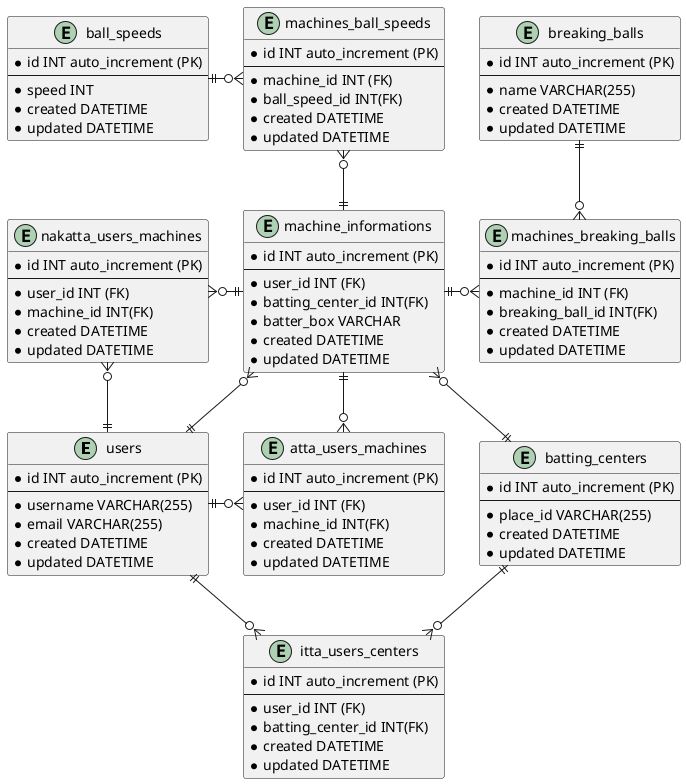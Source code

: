 @startuml excellent_tables
entity users {
  * id INT auto_increment (PK)
  ---
  * username VARCHAR(255)
  * email VARCHAR(255)
  * created DATETIME
  * updated DATETIME
}

entity batting_centers {
  * id INT auto_increment (PK)
  --
	* place_id VARCHAR(255)
  * created DATETIME
  * updated DATETIME
}

entity machine_informations {
  * id INT auto_increment (PK)
  --
  * user_id INT (FK)
	* batting_center_id INT(FK)
  * batter_box VARCHAR
  * created DATETIME
  * updated DATETIME
}

entity breaking_balls {
  * id INT auto_increment (PK)
  --
  * name VARCHAR(255)
  * created DATETIME
  * updated DATETIME
}

entity ball_speeds {
  * id INT auto_increment (PK)
  --
  * speed INT
  * created DATETIME
  * updated DATETIME
}

entity itta_users_centers {
  * id INT auto_increment (PK)
  --
	* user_id INT (FK)
	* batting_center_id INT(FK)
  * created DATETIME
  * updated DATETIME
}

entity atta_users_machines {
  * id INT auto_increment (PK)
  --
	* user_id INT (FK)
	* machine_id INT(FK)
  * created DATETIME
  * updated DATETIME
}

entity nakatta_users_machines {
  * id INT auto_increment (PK)
  --
	* user_id INT (FK)
	* machine_id INT(FK)
  * created DATETIME
  * updated DATETIME
}

entity machines_breaking_balls {
  * id INT auto_increment (PK)
  --
	* machine_id INT (FK)
	* breaking_ball_id INT(FK)
  * created DATETIME
  * updated DATETIME
}

entity machines_ball_speeds {
  * id INT auto_increment (PK)
  --
	* machine_id INT (FK)
	* ball_speed_id INT(FK)
  * created DATETIME
  * updated DATETIME
}

machine_informations }o--|| users
machine_informations }o--|| batting_centers
machine_informations ||--o{ atta_users_machines
machine_informations ||-r-o{ machines_breaking_balls
machine_informations ||-u-o{ machines_ball_speeds
breaking_balls ||--o{ machines_breaking_balls
ball_speeds ||-r-o{ machines_ball_speeds
users ||--o{ itta_users_centers
batting_centers ||--o{ itta_users_centers
users ||-r-o{ atta_users_machines
users ||--o{ nakatta_users_machines
machine_informations ||-l-o{ nakatta_users_machines

@enduml